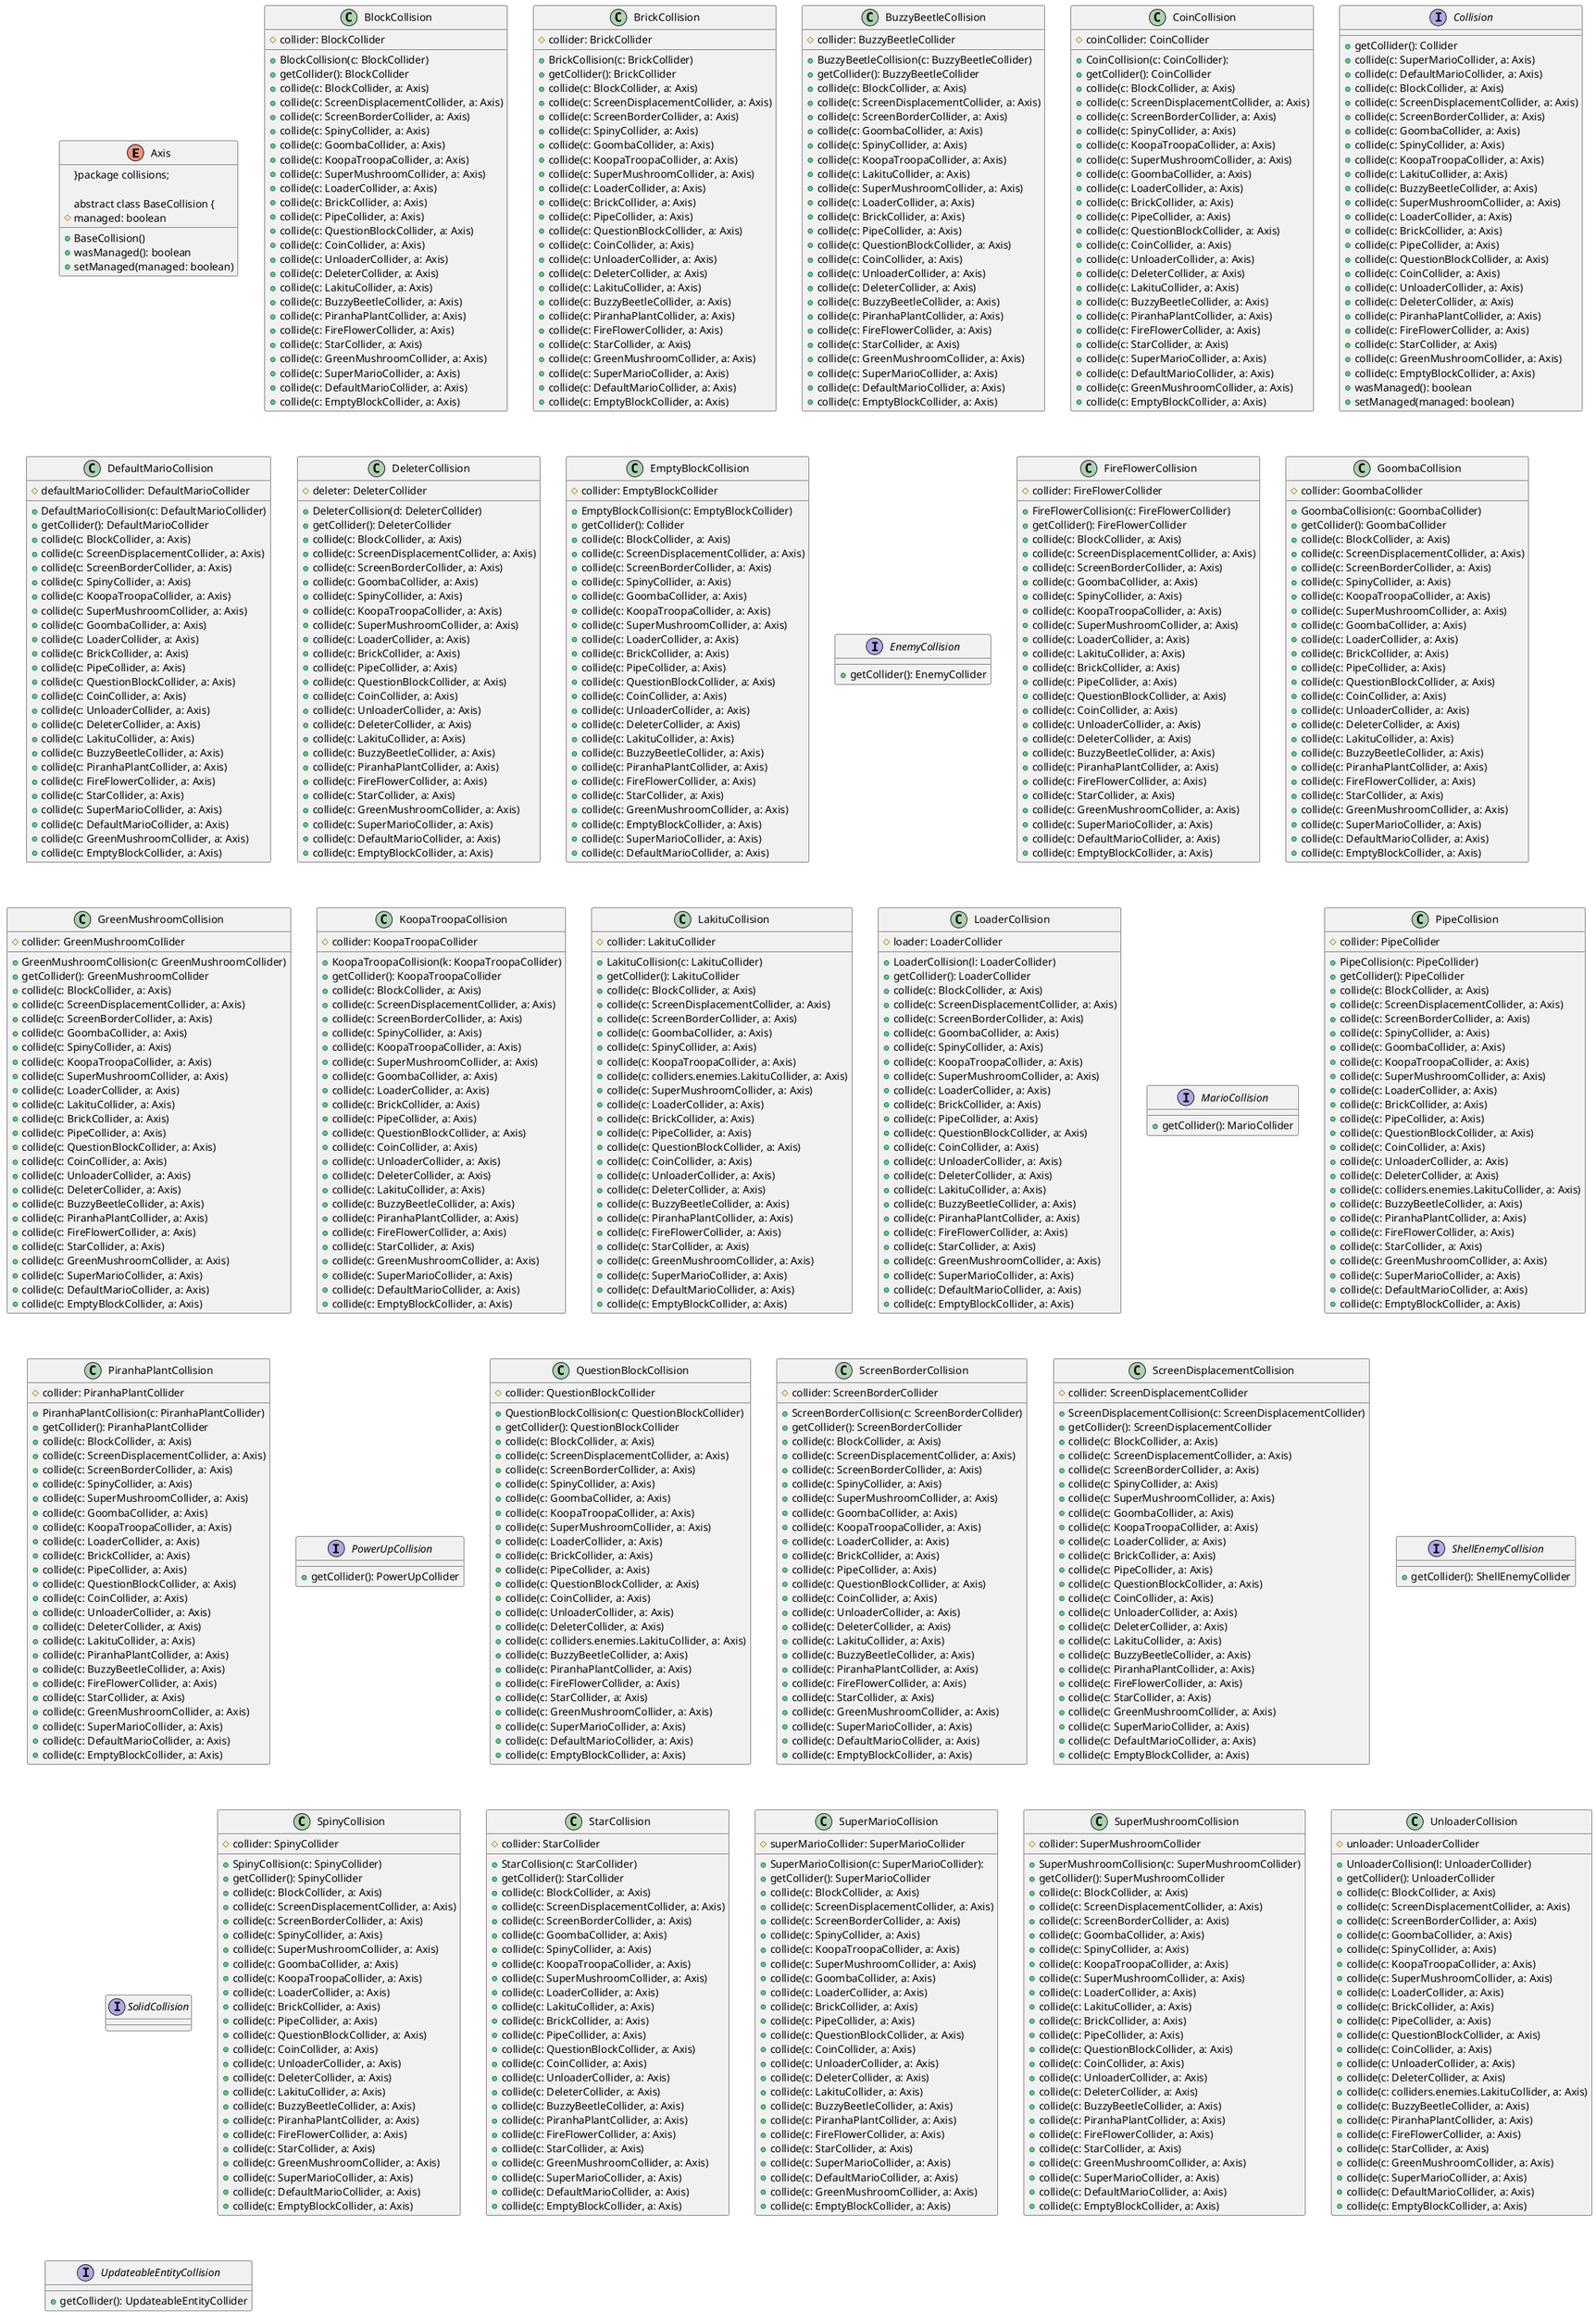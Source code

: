 @startuml
enum Axis {
}package collisions;

abstract class BaseCollision {
   #managed: boolean
   +BaseCollision()
   +wasManaged(): boolean 
   +setManaged(managed: boolean)
}

class BlockCollision {
   #collider: BlockCollider
   +BlockCollision(c: BlockCollider)
   +getCollider(): BlockCollider 
   +collide(c: BlockCollider, a: Axis)
   +collide(c: ScreenDisplacementCollider, a: Axis)
   +collide(c: ScreenBorderCollider, a: Axis)
   +collide(c: SpinyCollider, a: Axis)
   +collide(c: GoombaCollider, a: Axis)
   +collide(c: KoopaTroopaCollider, a: Axis)
   +collide(c: SuperMushroomCollider, a: Axis)
   +collide(c: LoaderCollider, a: Axis)
   +collide(c: BrickCollider, a: Axis)
   +collide(c: PipeCollider, a: Axis)
   +collide(c: QuestionBlockCollider, a: Axis)
   +collide(c: CoinCollider, a: Axis)
   +collide(c: UnloaderCollider, a: Axis)
   +collide(c: DeleterCollider, a: Axis)
   +collide(c: LakituCollider, a: Axis)
   +collide(c: BuzzyBeetleCollider, a: Axis)
   +collide(c: PiranhaPlantCollider, a: Axis)
   +collide(c: FireFlowerCollider, a: Axis)
   +collide(c: StarCollider, a: Axis)
   +collide(c: GreenMushroomCollider, a: Axis)
   +collide(c: SuperMarioCollider, a: Axis)
   +collide(c: DefaultMarioCollider, a: Axis)
   +collide(c: EmptyBlockCollider, a: Axis)
}

class BrickCollision {
   #collider: BrickCollider
   +BrickCollision(c: BrickCollider)
   +getCollider(): BrickCollider 
   +collide(c: BlockCollider, a: Axis)
   +collide(c: ScreenDisplacementCollider, a: Axis)
   +collide(c: ScreenBorderCollider, a: Axis)
   +collide(c: SpinyCollider, a: Axis)
   +collide(c: GoombaCollider, a: Axis)
   +collide(c: KoopaTroopaCollider, a: Axis)
   +collide(c: SuperMushroomCollider, a: Axis)
   +collide(c: LoaderCollider, a: Axis)
   +collide(c: BrickCollider, a: Axis)
   +collide(c: PipeCollider, a: Axis)
   +collide(c: QuestionBlockCollider, a: Axis)
   +collide(c: CoinCollider, a: Axis)
   +collide(c: UnloaderCollider, a: Axis)
   +collide(c: DeleterCollider, a: Axis)
   +collide(c: LakituCollider, a: Axis)
   +collide(c: BuzzyBeetleCollider, a: Axis)
   +collide(c: PiranhaPlantCollider, a: Axis)
   +collide(c: FireFlowerCollider, a: Axis)
   +collide(c: StarCollider, a: Axis)
   +collide(c: GreenMushroomCollider, a: Axis)
   +collide(c: SuperMarioCollider, a: Axis)
   +collide(c: DefaultMarioCollider, a: Axis)
   +collide(c: EmptyBlockCollider, a: Axis)
}

class BuzzyBeetleCollision {
   #collider: BuzzyBeetleCollider
   +BuzzyBeetleCollision(c: BuzzyBeetleCollider)
   +getCollider(): BuzzyBeetleCollider 
   +collide(c: BlockCollider, a: Axis)
   +collide(c: ScreenDisplacementCollider, a: Axis)
   +collide(c: ScreenBorderCollider, a: Axis)
   +collide(c: GoombaCollider, a: Axis)
   +collide(c: SpinyCollider, a: Axis)
   +collide(c: KoopaTroopaCollider, a: Axis)
   +collide(c: LakituCollider, a: Axis)
   +collide(c: SuperMushroomCollider, a: Axis)
   +collide(c: LoaderCollider, a: Axis)
   +collide(c: BrickCollider, a: Axis)
   +collide(c: PipeCollider, a: Axis)
   +collide(c: QuestionBlockCollider, a: Axis)
   +collide(c: CoinCollider, a: Axis)
   +collide(c: UnloaderCollider, a: Axis)
   +collide(c: DeleterCollider, a: Axis)
   +collide(c: BuzzyBeetleCollider, a: Axis)
   +collide(c: PiranhaPlantCollider, a: Axis)
   +collide(c: FireFlowerCollider, a: Axis)
   +collide(c: StarCollider, a: Axis)
   +collide(c: GreenMushroomCollider, a: Axis)
   +collide(c: SuperMarioCollider, a: Axis)
   +collide(c: DefaultMarioCollider, a: Axis)
   +collide(c: EmptyBlockCollider, a: Axis)
}

class CoinCollision {
   #coinCollider: CoinCollider
   +CoinCollision(c: CoinCollider):  
   +getCollider(): CoinCollider 
   +collide(c: BlockCollider, a: Axis)
   +collide(c: ScreenDisplacementCollider, a: Axis)
   +collide(c: ScreenBorderCollider, a: Axis)
   +collide(c: SpinyCollider, a: Axis)
   +collide(c: KoopaTroopaCollider, a: Axis)
   +collide(c: SuperMushroomCollider, a: Axis)
   +collide(c: GoombaCollider, a: Axis)
   +collide(c: LoaderCollider, a: Axis)
   +collide(c: BrickCollider, a: Axis)
   +collide(c: PipeCollider, a: Axis)
   +collide(c: QuestionBlockCollider, a: Axis)
   +collide(c: CoinCollider, a: Axis)
   +collide(c: UnloaderCollider, a: Axis)
   +collide(c: DeleterCollider, a: Axis)
   +collide(c: LakituCollider, a: Axis)
   +collide(c: BuzzyBeetleCollider, a: Axis)
   +collide(c: PiranhaPlantCollider, a: Axis)
   +collide(c: FireFlowerCollider, a: Axis)
   +collide(c: StarCollider, a: Axis)
   +collide(c: SuperMarioCollider, a: Axis)
   +collide(c: DefaultMarioCollider, a: Axis)
   +collide(c: GreenMushroomCollider, a: Axis)
   +collide(c: EmptyBlockCollider, a: Axis)
}

interface Collision {
   +getCollider(): Collider 
   +collide(c: SuperMarioCollider, a: Axis)
   +collide(c: DefaultMarioCollider, a: Axis)
   +collide(c: BlockCollider, a: Axis)
   +collide(c: ScreenDisplacementCollider, a: Axis)
   +collide(c: ScreenBorderCollider, a: Axis)
   +collide(c: GoombaCollider, a: Axis)
   +collide(c: SpinyCollider, a: Axis)
   +collide(c: KoopaTroopaCollider, a: Axis)
   +collide(c: LakituCollider, a: Axis)
   +collide(c: BuzzyBeetleCollider, a: Axis)
   +collide(c: SuperMushroomCollider, a: Axis)
   +collide(c: LoaderCollider, a: Axis)
   +collide(c: BrickCollider, a: Axis)
   +collide(c: PipeCollider, a: Axis)
   +collide(c: QuestionBlockCollider, a: Axis)
   +collide(c: CoinCollider, a: Axis)
   +collide(c: UnloaderCollider, a: Axis)
   +collide(c: DeleterCollider, a: Axis)
   +collide(c: PiranhaPlantCollider, a: Axis)
   +collide(c: FireFlowerCollider, a: Axis)
   +collide(c: StarCollider, a: Axis)
   +collide(c: GreenMushroomCollider, a: Axis)
   +collide(c: EmptyBlockCollider, a: Axis)
   +wasManaged(): boolean 
   +setManaged(managed: boolean)
}

class DefaultMarioCollision {
   #defaultMarioCollider: DefaultMarioCollider
   +DefaultMarioCollision(c: DefaultMarioCollider)
   +getCollider(): DefaultMarioCollider 
   +collide(c: BlockCollider, a: Axis)
   +collide(c: ScreenDisplacementCollider, a: Axis)
   +collide(c: ScreenBorderCollider, a: Axis)
   +collide(c: SpinyCollider, a: Axis)
   +collide(c: KoopaTroopaCollider, a: Axis)
   +collide(c: SuperMushroomCollider, a: Axis)
   +collide(c: GoombaCollider, a: Axis)
   +collide(c: LoaderCollider, a: Axis)
   +collide(c: BrickCollider, a: Axis)
   +collide(c: PipeCollider, a: Axis)
   +collide(c: QuestionBlockCollider, a: Axis)
   +collide(c: CoinCollider, a: Axis)
   +collide(c: UnloaderCollider, a: Axis)
   +collide(c: DeleterCollider, a: Axis)
   +collide(c: LakituCollider, a: Axis)
   +collide(c: BuzzyBeetleCollider, a: Axis)
   +collide(c: PiranhaPlantCollider, a: Axis)
   +collide(c: FireFlowerCollider, a: Axis)
   +collide(c: StarCollider, a: Axis)
   +collide(c: SuperMarioCollider, a: Axis)
   +collide(c: DefaultMarioCollider, a: Axis)
   +collide(c: GreenMushroomCollider, a: Axis)
   +collide(c: EmptyBlockCollider, a: Axis)
}

class DeleterCollision {
   #deleter: DeleterCollider
   +DeleterCollision(d: DeleterCollider)
   +getCollider(): DeleterCollider 
   +collide(c: BlockCollider, a: Axis)
   +collide(c: ScreenDisplacementCollider, a: Axis)
   +collide(c: ScreenBorderCollider, a: Axis)
   +collide(c: GoombaCollider, a: Axis)
   +collide(c: SpinyCollider, a: Axis)
   +collide(c: KoopaTroopaCollider, a: Axis)
   +collide(c: SuperMushroomCollider, a: Axis)
   +collide(c: LoaderCollider, a: Axis)
   +collide(c: BrickCollider, a: Axis)
   +collide(c: PipeCollider, a: Axis)
   +collide(c: QuestionBlockCollider, a: Axis)
   +collide(c: CoinCollider, a: Axis)
   +collide(c: UnloaderCollider, a: Axis)
   +collide(c: DeleterCollider, a: Axis)
   +collide(c: LakituCollider, a: Axis)
   +collide(c: BuzzyBeetleCollider, a: Axis)
   +collide(c: PiranhaPlantCollider, a: Axis)
   +collide(c: FireFlowerCollider, a: Axis)
   +collide(c: StarCollider, a: Axis)
   +collide(c: GreenMushroomCollider, a: Axis)
   +collide(c: SuperMarioCollider, a: Axis)
   +collide(c: DefaultMarioCollider, a: Axis)
   +collide(c: EmptyBlockCollider, a: Axis)
}

class EmptyBlockCollision {
   #collider: EmptyBlockCollider
   +EmptyBlockCollision(c: EmptyBlockCollider)
   +getCollider(): Collider 
   +collide(c: BlockCollider, a: Axis)
   +collide(c: ScreenDisplacementCollider, a: Axis)
   +collide(c: ScreenBorderCollider, a: Axis)
   +collide(c: SpinyCollider, a: Axis)
   +collide(c: GoombaCollider, a: Axis)
   +collide(c: KoopaTroopaCollider, a: Axis)
   +collide(c: SuperMushroomCollider, a: Axis)
   +collide(c: LoaderCollider, a: Axis)
   +collide(c: BrickCollider, a: Axis)
   +collide(c: PipeCollider, a: Axis)
   +collide(c: QuestionBlockCollider, a: Axis)
   +collide(c: CoinCollider, a: Axis)
   +collide(c: UnloaderCollider, a: Axis)
   +collide(c: DeleterCollider, a: Axis)
   +collide(c: LakituCollider, a: Axis)
   +collide(c: BuzzyBeetleCollider, a: Axis)
   +collide(c: PiranhaPlantCollider, a: Axis)
   +collide(c: FireFlowerCollider, a: Axis)
   +collide(c: StarCollider, a: Axis)
   +collide(c: GreenMushroomCollider, a: Axis)
   +collide(c: EmptyBlockCollider, a: Axis)
   +collide(c: SuperMarioCollider, a: Axis)
   +collide(c: DefaultMarioCollider, a: Axis)
}

interface EnemyCollision {
   +getCollider(): EnemyCollider 
}

class FireFlowerCollision {
   #collider: FireFlowerCollider
   +FireFlowerCollision(c: FireFlowerCollider)
   +getCollider(): FireFlowerCollider 
   +collide(c: BlockCollider, a: Axis)
   +collide(c: ScreenDisplacementCollider, a: Axis)
   +collide(c: ScreenBorderCollider, a: Axis)
   +collide(c: GoombaCollider, a: Axis)
   +collide(c: SpinyCollider, a: Axis)
   +collide(c: KoopaTroopaCollider, a: Axis)
   +collide(c: SuperMushroomCollider, a: Axis)
   +collide(c: LoaderCollider, a: Axis)
   +collide(c: LakituCollider, a: Axis)
   +collide(c: BrickCollider, a: Axis)
   +collide(c: PipeCollider, a: Axis)
   +collide(c: QuestionBlockCollider, a: Axis)
   +collide(c: CoinCollider, a: Axis)
   +collide(c: UnloaderCollider, a: Axis)
   +collide(c: DeleterCollider, a: Axis)
   +collide(c: BuzzyBeetleCollider, a: Axis)
   +collide(c: PiranhaPlantCollider, a: Axis)
   +collide(c: FireFlowerCollider, a: Axis)
   +collide(c: StarCollider, a: Axis)
   +collide(c: GreenMushroomCollider, a: Axis)
   +collide(c: SuperMarioCollider, a: Axis)
   +collide(c: DefaultMarioCollider, a: Axis)
   +collide(c: EmptyBlockCollider, a: Axis)
}

class GoombaCollision {
   #collider: GoombaCollider
   +GoombaCollision(c: GoombaCollider)
   +getCollider(): GoombaCollider 
   +collide(c: BlockCollider, a: Axis)
   +collide(c: ScreenDisplacementCollider, a: Axis)
   +collide(c: ScreenBorderCollider, a: Axis)
   +collide(c: SpinyCollider, a: Axis)
   +collide(c: KoopaTroopaCollider, a: Axis)
   +collide(c: SuperMushroomCollider, a: Axis)
   +collide(c: GoombaCollider, a: Axis)
   +collide(c: LoaderCollider, a: Axis)
   +collide(c: BrickCollider, a: Axis)
   +collide(c: PipeCollider, a: Axis)
   +collide(c: QuestionBlockCollider, a: Axis)
   +collide(c: CoinCollider, a: Axis)
   +collide(c: UnloaderCollider, a: Axis)
   +collide(c: DeleterCollider, a: Axis)
   +collide(c: LakituCollider, a: Axis)
   +collide(c: BuzzyBeetleCollider, a: Axis)
   +collide(c: PiranhaPlantCollider, a: Axis)
   +collide(c: FireFlowerCollider, a: Axis)
   +collide(c: StarCollider, a: Axis)
   +collide(c: GreenMushroomCollider, a: Axis)
   +collide(c: SuperMarioCollider, a: Axis)
   +collide(c: DefaultMarioCollider, a: Axis)
   +collide(c: EmptyBlockCollider, a: Axis)
}

class GreenMushroomCollision {
   #collider: GreenMushroomCollider
   +GreenMushroomCollision(c: GreenMushroomCollider)
   +getCollider(): GreenMushroomCollider 
   +collide(c: BlockCollider, a: Axis)
   +collide(c: ScreenDisplacementCollider, a: Axis)
   +collide(c: ScreenBorderCollider, a: Axis)
   +collide(c: GoombaCollider, a: Axis)
   +collide(c: SpinyCollider, a: Axis)
   +collide(c: KoopaTroopaCollider, a: Axis)
   +collide(c: SuperMushroomCollider, a: Axis)
   +collide(c: LoaderCollider, a: Axis)
   +collide(c: LakituCollider, a: Axis)
   +collide(c: BrickCollider, a: Axis)
   +collide(c: PipeCollider, a: Axis)
   +collide(c: QuestionBlockCollider, a: Axis)
   +collide(c: CoinCollider, a: Axis)
   +collide(c: UnloaderCollider, a: Axis)
   +collide(c: DeleterCollider, a: Axis)
   +collide(c: BuzzyBeetleCollider, a: Axis)
   +collide(c: PiranhaPlantCollider, a: Axis)
   +collide(c: FireFlowerCollider, a: Axis)
   +collide(c: StarCollider, a: Axis)
   +collide(c: GreenMushroomCollider, a: Axis)
   +collide(c: SuperMarioCollider, a: Axis)
   +collide(c: DefaultMarioCollider, a: Axis)
   +collide(c: EmptyBlockCollider, a: Axis)
}

class KoopaTroopaCollision {
   #collider: KoopaTroopaCollider
   +KoopaTroopaCollision(k: KoopaTroopaCollider)
   +getCollider(): KoopaTroopaCollider 
   +collide(c: BlockCollider, a: Axis)
   +collide(c: ScreenDisplacementCollider, a: Axis)
   +collide(c: ScreenBorderCollider, a: Axis)
   +collide(c: SpinyCollider, a: Axis)
   +collide(c: KoopaTroopaCollider, a: Axis)
   +collide(c: SuperMushroomCollider, a: Axis)
   +collide(c: GoombaCollider, a: Axis)
   +collide(c: LoaderCollider, a: Axis)
   +collide(c: BrickCollider, a: Axis)
   +collide(c: PipeCollider, a: Axis)
   +collide(c: QuestionBlockCollider, a: Axis)
   +collide(c: CoinCollider, a: Axis)
   +collide(c: UnloaderCollider, a: Axis)
   +collide(c: DeleterCollider, a: Axis)
   +collide(c: LakituCollider, a: Axis)
   +collide(c: BuzzyBeetleCollider, a: Axis)
   +collide(c: PiranhaPlantCollider, a: Axis)
   +collide(c: FireFlowerCollider, a: Axis)
   +collide(c: StarCollider, a: Axis)
   +collide(c: GreenMushroomCollider, a: Axis)
   +collide(c: SuperMarioCollider, a: Axis)
   +collide(c: DefaultMarioCollider, a: Axis)
   +collide(c: EmptyBlockCollider, a: Axis)
}

class LakituCollision {
   #collider: LakituCollider
   +LakituCollision(c: LakituCollider)
   +getCollider(): LakituCollider 
   +collide(c: BlockCollider, a: Axis)
   +collide(c: ScreenDisplacementCollider, a: Axis)
   +collide(c: ScreenBorderCollider, a: Axis)
   +collide(c: GoombaCollider, a: Axis)
   +collide(c: SpinyCollider, a: Axis)
   +collide(c: KoopaTroopaCollider, a: Axis)
   +collide(c: colliders.enemies.LakituCollider, a: Axis)
   +collide(c: SuperMushroomCollider, a: Axis)
   +collide(c: LoaderCollider, a: Axis)
   +collide(c: BrickCollider, a: Axis)
   +collide(c: PipeCollider, a: Axis)
   +collide(c: QuestionBlockCollider, a: Axis)
   +collide(c: CoinCollider, a: Axis)
   +collide(c: UnloaderCollider, a: Axis)
   +collide(c: DeleterCollider, a: Axis)
   +collide(c: BuzzyBeetleCollider, a: Axis)
   +collide(c: PiranhaPlantCollider, a: Axis)
   +collide(c: FireFlowerCollider, a: Axis)
   +collide(c: StarCollider, a: Axis)
   +collide(c: GreenMushroomCollider, a: Axis)
   +collide(c: SuperMarioCollider, a: Axis)
   +collide(c: DefaultMarioCollider, a: Axis)
   +collide(c: EmptyBlockCollider, a: Axis)
}

class LoaderCollision {
   #loader: LoaderCollider
   +LoaderCollision(l: LoaderCollider)
   +getCollider(): LoaderCollider 
   +collide(c: BlockCollider, a: Axis)
   +collide(c: ScreenDisplacementCollider, a: Axis)
   +collide(c: ScreenBorderCollider, a: Axis)
   +collide(c: GoombaCollider, a: Axis)
   +collide(c: SpinyCollider, a: Axis)
   +collide(c: KoopaTroopaCollider, a: Axis)
   +collide(c: SuperMushroomCollider, a: Axis)
   +collide(c: LoaderCollider, a: Axis)
   +collide(c: BrickCollider, a: Axis)
   +collide(c: PipeCollider, a: Axis)
   +collide(c: QuestionBlockCollider, a: Axis)
   +collide(c: CoinCollider, a: Axis)
   +collide(c: UnloaderCollider, a: Axis)
   +collide(c: DeleterCollider, a: Axis)
   +collide(c: LakituCollider, a: Axis)
   +collide(c: BuzzyBeetleCollider, a: Axis)
   +collide(c: PiranhaPlantCollider, a: Axis)
   +collide(c: FireFlowerCollider, a: Axis)
   +collide(c: StarCollider, a: Axis)
   +collide(c: GreenMushroomCollider, a: Axis)
   +collide(c: SuperMarioCollider, a: Axis)
   +collide(c: DefaultMarioCollider, a: Axis)
   +collide(c: EmptyBlockCollider, a: Axis)
}

interface MarioCollision {
   +getCollider(): MarioCollider 
}

class PipeCollision {
   #collider: PipeCollider
   +PipeCollision(c: PipeCollider)
   +getCollider(): PipeCollider 
   +collide(c: BlockCollider, a: Axis)
   +collide(c: ScreenDisplacementCollider, a: Axis)
   +collide(c: ScreenBorderCollider, a: Axis)
   +collide(c: SpinyCollider, a: Axis)
   +collide(c: GoombaCollider, a: Axis)
   +collide(c: KoopaTroopaCollider, a: Axis)
   +collide(c: SuperMushroomCollider, a: Axis)
   +collide(c: LoaderCollider, a: Axis)
   +collide(c: BrickCollider, a: Axis)
   +collide(c: PipeCollider, a: Axis)
   +collide(c: QuestionBlockCollider, a: Axis)
   +collide(c: CoinCollider, a: Axis)
   +collide(c: UnloaderCollider, a: Axis)
   +collide(c: DeleterCollider, a: Axis)
   +collide(c: colliders.enemies.LakituCollider, a: Axis)
   +collide(c: BuzzyBeetleCollider, a: Axis)
   +collide(c: PiranhaPlantCollider, a: Axis)
   +collide(c: FireFlowerCollider, a: Axis)
   +collide(c: StarCollider, a: Axis)
   +collide(c: GreenMushroomCollider, a: Axis)
   +collide(c: SuperMarioCollider, a: Axis)
   +collide(c: DefaultMarioCollider, a: Axis)
   +collide(c: EmptyBlockCollider, a: Axis)
}

class PiranhaPlantCollision {
   #collider: PiranhaPlantCollider
   +PiranhaPlantCollision(c: PiranhaPlantCollider)
   +getCollider(): PiranhaPlantCollider 
   +collide(c: BlockCollider, a: Axis)
   +collide(c: ScreenDisplacementCollider, a: Axis)
   +collide(c: ScreenBorderCollider, a: Axis)
   +collide(c: SpinyCollider, a: Axis)
   +collide(c: SuperMushroomCollider, a: Axis)
   +collide(c: GoombaCollider, a: Axis)
   +collide(c: KoopaTroopaCollider, a: Axis)
   +collide(c: LoaderCollider, a: Axis)
   +collide(c: BrickCollider, a: Axis)
   +collide(c: PipeCollider, a: Axis)
   +collide(c: QuestionBlockCollider, a: Axis)
   +collide(c: CoinCollider, a: Axis)
   +collide(c: UnloaderCollider, a: Axis)
   +collide(c: DeleterCollider, a: Axis)
   +collide(c: LakituCollider, a: Axis)
   +collide(c: PiranhaPlantCollider, a: Axis)
   +collide(c: BuzzyBeetleCollider, a: Axis)
   +collide(c: FireFlowerCollider, a: Axis)
   +collide(c: StarCollider, a: Axis)
   +collide(c: GreenMushroomCollider, a: Axis)
   +collide(c: SuperMarioCollider, a: Axis)
   +collide(c: DefaultMarioCollider, a: Axis)
   +collide(c: EmptyBlockCollider, a: Axis)
}

interface PowerUpCollision {
   +getCollider(): PowerUpCollider 
}

class QuestionBlockCollision {
   #collider: QuestionBlockCollider
   +QuestionBlockCollision(c: QuestionBlockCollider)
   +getCollider(): QuestionBlockCollider 
   +collide(c: BlockCollider, a: Axis)
   +collide(c: ScreenDisplacementCollider, a: Axis)
   +collide(c: ScreenBorderCollider, a: Axis)
   +collide(c: SpinyCollider, a: Axis)
   +collide(c: GoombaCollider, a: Axis)
   +collide(c: KoopaTroopaCollider, a: Axis)
   +collide(c: SuperMushroomCollider, a: Axis)
   +collide(c: LoaderCollider, a: Axis)
   +collide(c: BrickCollider, a: Axis)
   +collide(c: PipeCollider, a: Axis)
   +collide(c: QuestionBlockCollider, a: Axis)
   +collide(c: CoinCollider, a: Axis)
   +collide(c: UnloaderCollider, a: Axis)
   +collide(c: DeleterCollider, a: Axis)
   +collide(c: colliders.enemies.LakituCollider, a: Axis)
   +collide(c: BuzzyBeetleCollider, a: Axis)
   +collide(c: PiranhaPlantCollider, a: Axis)
   +collide(c: FireFlowerCollider, a: Axis)
   +collide(c: StarCollider, a: Axis)
   +collide(c: GreenMushroomCollider, a: Axis)
   +collide(c: SuperMarioCollider, a: Axis)
   +collide(c: DefaultMarioCollider, a: Axis)
   +collide(c: EmptyBlockCollider, a: Axis)
}

class ScreenBorderCollision {
   #collider: ScreenBorderCollider
   +ScreenBorderCollision(c: ScreenBorderCollider)
   +getCollider(): ScreenBorderCollider 
   +collide(c: BlockCollider, a: Axis)
   +collide(c: ScreenDisplacementCollider, a: Axis)
   +collide(c: ScreenBorderCollider, a: Axis)
   +collide(c: SpinyCollider, a: Axis)
   +collide(c: SuperMushroomCollider, a: Axis)
   +collide(c: GoombaCollider, a: Axis)
   +collide(c: KoopaTroopaCollider, a: Axis)
   +collide(c: LoaderCollider, a: Axis)
   +collide(c: BrickCollider, a: Axis)
   +collide(c: PipeCollider, a: Axis)
   +collide(c: QuestionBlockCollider, a: Axis)
   +collide(c: CoinCollider, a: Axis)
   +collide(c: UnloaderCollider, a: Axis)
   +collide(c: DeleterCollider, a: Axis)
   +collide(c: LakituCollider, a: Axis)
   +collide(c: BuzzyBeetleCollider, a: Axis)
   +collide(c: PiranhaPlantCollider, a: Axis)
   +collide(c: FireFlowerCollider, a: Axis)
   +collide(c: StarCollider, a: Axis)
   +collide(c: GreenMushroomCollider, a: Axis)
   +collide(c: SuperMarioCollider, a: Axis)
   +collide(c: DefaultMarioCollider, a: Axis)
   +collide(c: EmptyBlockCollider, a: Axis)
}

class ScreenDisplacementCollision {
   #collider: ScreenDisplacementCollider
   +ScreenDisplacementCollision(c: ScreenDisplacementCollider)
   +getCollider(): ScreenDisplacementCollider 
   +collide(c: BlockCollider, a: Axis)
   +collide(c: ScreenDisplacementCollider, a: Axis)
   +collide(c: ScreenBorderCollider, a: Axis)
   +collide(c: SpinyCollider, a: Axis)
   +collide(c: SuperMushroomCollider, a: Axis)
   +collide(c: GoombaCollider, a: Axis)
   +collide(c: KoopaTroopaCollider, a: Axis)
   +collide(c: LoaderCollider, a: Axis)
   +collide(c: BrickCollider, a: Axis)
   +collide(c: PipeCollider, a: Axis)
   +collide(c: QuestionBlockCollider, a: Axis)
   +collide(c: CoinCollider, a: Axis)
   +collide(c: UnloaderCollider, a: Axis)
   +collide(c: DeleterCollider, a: Axis)
   +collide(c: LakituCollider, a: Axis)
   +collide(c: BuzzyBeetleCollider, a: Axis)
   +collide(c: PiranhaPlantCollider, a: Axis)
   +collide(c: FireFlowerCollider, a: Axis)
   +collide(c: StarCollider, a: Axis)
   +collide(c: GreenMushroomCollider, a: Axis)
   +collide(c: SuperMarioCollider, a: Axis)
   +collide(c: DefaultMarioCollider, a: Axis)
   +collide(c: EmptyBlockCollider, a: Axis)
}

interface ShellEnemyCollision {
   +getCollider(): ShellEnemyCollider 
}

interface SolidCollision {
}

class SpinyCollision {
   #collider: SpinyCollider
   +SpinyCollision(c: SpinyCollider)
   +getCollider(): SpinyCollider 
   +collide(c: BlockCollider, a: Axis)
   +collide(c: ScreenDisplacementCollider, a: Axis)
   +collide(c: ScreenBorderCollider, a: Axis)
   +collide(c: SpinyCollider, a: Axis)
   +collide(c: SuperMushroomCollider, a: Axis)
   +collide(c: GoombaCollider, a: Axis)
   +collide(c: KoopaTroopaCollider, a: Axis)
   +collide(c: LoaderCollider, a: Axis)
   +collide(c: BrickCollider, a: Axis)
   +collide(c: PipeCollider, a: Axis)
   +collide(c: QuestionBlockCollider, a: Axis)
   +collide(c: CoinCollider, a: Axis)
   +collide(c: UnloaderCollider, a: Axis)
   +collide(c: DeleterCollider, a: Axis)
   +collide(c: LakituCollider, a: Axis)
   +collide(c: BuzzyBeetleCollider, a: Axis)
   +collide(c: PiranhaPlantCollider, a: Axis)
   +collide(c: FireFlowerCollider, a: Axis)
   +collide(c: StarCollider, a: Axis)
   +collide(c: GreenMushroomCollider, a: Axis)
   +collide(c: SuperMarioCollider, a: Axis)
   +collide(c: DefaultMarioCollider, a: Axis)
   +collide(c: EmptyBlockCollider, a: Axis)
}

class StarCollision {
   #collider: StarCollider
   +StarCollision(c: StarCollider)
   +getCollider(): StarCollider 
   +collide(c: BlockCollider, a: Axis)
   +collide(c: ScreenDisplacementCollider, a: Axis)
   +collide(c: ScreenBorderCollider, a: Axis)
   +collide(c: GoombaCollider, a: Axis)
   +collide(c: SpinyCollider, a: Axis)
   +collide(c: KoopaTroopaCollider, a: Axis)
   +collide(c: SuperMushroomCollider, a: Axis)
   +collide(c: LoaderCollider, a: Axis)
   +collide(c: LakituCollider, a: Axis)
   +collide(c: BrickCollider, a: Axis)
   +collide(c: PipeCollider, a: Axis)
   +collide(c: QuestionBlockCollider, a: Axis)
   +collide(c: CoinCollider, a: Axis)
   +collide(c: UnloaderCollider, a: Axis)
   +collide(c: DeleterCollider, a: Axis)
   +collide(c: BuzzyBeetleCollider, a: Axis)
   +collide(c: PiranhaPlantCollider, a: Axis)
   +collide(c: FireFlowerCollider, a: Axis)
   +collide(c: StarCollider, a: Axis)
   +collide(c: GreenMushroomCollider, a: Axis)
   +collide(c: SuperMarioCollider, a: Axis)
   +collide(c: DefaultMarioCollider, a: Axis)
   +collide(c: EmptyBlockCollider, a: Axis)
}

class SuperMarioCollision {
   #superMarioCollider: SuperMarioCollider
   +SuperMarioCollision(c: SuperMarioCollider):  
   +getCollider(): SuperMarioCollider 
   +collide(c: BlockCollider, a: Axis)
   +collide(c: ScreenDisplacementCollider, a: Axis)
   +collide(c: ScreenBorderCollider, a: Axis)
   +collide(c: SpinyCollider, a: Axis)
   +collide(c: KoopaTroopaCollider, a: Axis)
   +collide(c: SuperMushroomCollider, a: Axis)
   +collide(c: GoombaCollider, a: Axis)
   +collide(c: LoaderCollider, a: Axis)
   +collide(c: BrickCollider, a: Axis)
   +collide(c: PipeCollider, a: Axis)
   +collide(c: QuestionBlockCollider, a: Axis)
   +collide(c: CoinCollider, a: Axis)
   +collide(c: UnloaderCollider, a: Axis)
   +collide(c: DeleterCollider, a: Axis)
   +collide(c: LakituCollider, a: Axis)
   +collide(c: BuzzyBeetleCollider, a: Axis)
   +collide(c: PiranhaPlantCollider, a: Axis)
   +collide(c: FireFlowerCollider, a: Axis)
   +collide(c: StarCollider, a: Axis)
   +collide(c: SuperMarioCollider, a: Axis)
   +collide(c: DefaultMarioCollider, a: Axis)
   +collide(c: GreenMushroomCollider, a: Axis)
   +collide(c: EmptyBlockCollider, a: Axis)
}

class SuperMushroomCollision {
   #collider: SuperMushroomCollider
   +SuperMushroomCollision(c: SuperMushroomCollider)
   +getCollider(): SuperMushroomCollider 
   +collide(c: BlockCollider, a: Axis)
   +collide(c: ScreenDisplacementCollider, a: Axis)
   +collide(c: ScreenBorderCollider, a: Axis)
   +collide(c: GoombaCollider, a: Axis)
   +collide(c: SpinyCollider, a: Axis)
   +collide(c: KoopaTroopaCollider, a: Axis)
   +collide(c: SuperMushroomCollider, a: Axis)
   +collide(c: LoaderCollider, a: Axis)
   +collide(c: LakituCollider, a: Axis)
   +collide(c: BrickCollider, a: Axis)
   +collide(c: PipeCollider, a: Axis)
   +collide(c: QuestionBlockCollider, a: Axis)
   +collide(c: CoinCollider, a: Axis)
   +collide(c: UnloaderCollider, a: Axis)
   +collide(c: DeleterCollider, a: Axis)
   +collide(c: BuzzyBeetleCollider, a: Axis)
   +collide(c: PiranhaPlantCollider, a: Axis)
   +collide(c: FireFlowerCollider, a: Axis)
   +collide(c: StarCollider, a: Axis)
   +collide(c: GreenMushroomCollider, a: Axis)
   +collide(c: SuperMarioCollider, a: Axis)
   +collide(c: DefaultMarioCollider, a: Axis)
   +collide(c: EmptyBlockCollider, a: Axis)
}

class UnloaderCollision {
   #unloader: UnloaderCollider
   +UnloaderCollision(l: UnloaderCollider)
   +getCollider(): UnloaderCollider 
   +collide(c: BlockCollider, a: Axis)
   +collide(c: ScreenDisplacementCollider, a: Axis)
   +collide(c: ScreenBorderCollider, a: Axis)
   +collide(c: GoombaCollider, a: Axis)
   +collide(c: SpinyCollider, a: Axis)
   +collide(c: KoopaTroopaCollider, a: Axis)
   +collide(c: SuperMushroomCollider, a: Axis)
   +collide(c: LoaderCollider, a: Axis)
   +collide(c: BrickCollider, a: Axis)
   +collide(c: PipeCollider, a: Axis)
   +collide(c: QuestionBlockCollider, a: Axis)
   +collide(c: CoinCollider, a: Axis)
   +collide(c: UnloaderCollider, a: Axis)
   +collide(c: DeleterCollider, a: Axis)
   +collide(c: colliders.enemies.LakituCollider, a: Axis)
   +collide(c: BuzzyBeetleCollider, a: Axis)
   +collide(c: PiranhaPlantCollider, a: Axis)
   +collide(c: FireFlowerCollider, a: Axis)
   +collide(c: StarCollider, a: Axis)
   +collide(c: GreenMushroomCollider, a: Axis)
   +collide(c: SuperMarioCollider, a: Axis)
   +collide(c: DefaultMarioCollider, a: Axis)
   +collide(c: EmptyBlockCollider, a: Axis)
}

interface UpdateableEntityCollision {
   +getCollider(): UpdateableEntityCollider 
}

@enduml
